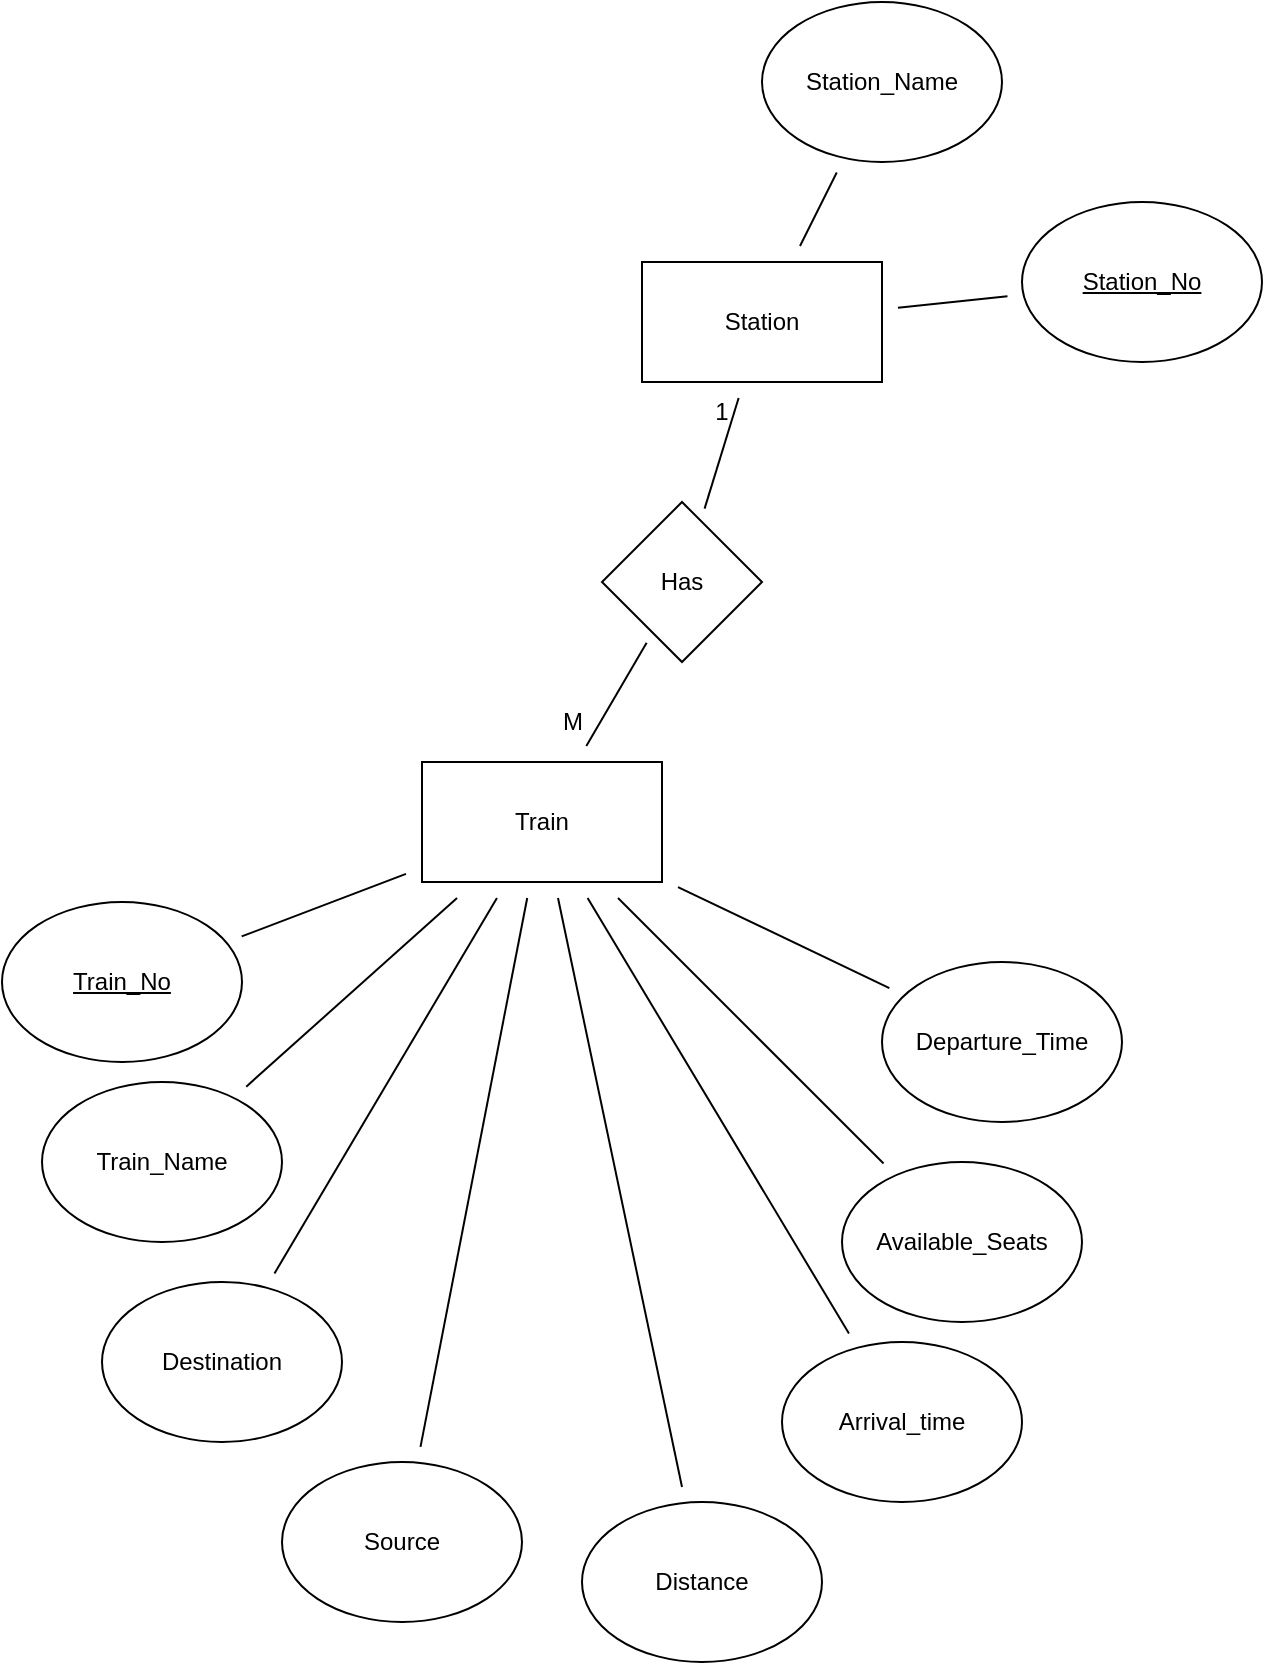 <mxfile version="18.0.1" type="github">
  <diagram id="R2lEEEUBdFMjLlhIrx00" name="Page-1">
    <mxGraphModel dx="770" dy="781" grid="1" gridSize="10" guides="1" tooltips="1" connect="1" arrows="1" fold="1" page="1" pageScale="1" pageWidth="2000" pageHeight="2336" math="0" shadow="0" extFonts="Permanent Marker^https://fonts.googleapis.com/css?family=Permanent+Marker">
      <root>
        <mxCell id="0" />
        <mxCell id="1" parent="0" />
        <mxCell id="qXGRHOwea9Z-HIbD4cqm-10" style="endArrow=none;html=1;rounded=0;sourcePerimeterSpacing=8;targetPerimeterSpacing=8;" edge="1" parent="1" source="qXGRHOwea9Z-HIbD4cqm-1" target="qXGRHOwea9Z-HIbD4cqm-8">
          <mxGeometry relative="1" as="geometry" />
        </mxCell>
        <mxCell id="qXGRHOwea9Z-HIbD4cqm-12" style="endArrow=none;html=1;rounded=0;sourcePerimeterSpacing=8;targetPerimeterSpacing=8;" edge="1" parent="1" source="qXGRHOwea9Z-HIbD4cqm-1" target="qXGRHOwea9Z-HIbD4cqm-3">
          <mxGeometry relative="1" as="geometry" />
        </mxCell>
        <mxCell id="qXGRHOwea9Z-HIbD4cqm-13" style="endArrow=none;html=1;rounded=0;sourcePerimeterSpacing=8;targetPerimeterSpacing=8;" edge="1" parent="1" source="qXGRHOwea9Z-HIbD4cqm-1" target="qXGRHOwea9Z-HIbD4cqm-9">
          <mxGeometry relative="1" as="geometry" />
        </mxCell>
        <mxCell id="qXGRHOwea9Z-HIbD4cqm-14" style="endArrow=none;html=1;rounded=0;sourcePerimeterSpacing=8;targetPerimeterSpacing=8;" edge="1" parent="1" source="qXGRHOwea9Z-HIbD4cqm-1" target="qXGRHOwea9Z-HIbD4cqm-7">
          <mxGeometry relative="1" as="geometry" />
        </mxCell>
        <mxCell id="qXGRHOwea9Z-HIbD4cqm-15" style="endArrow=none;html=1;rounded=0;sourcePerimeterSpacing=8;targetPerimeterSpacing=8;" edge="1" parent="1" source="qXGRHOwea9Z-HIbD4cqm-1" target="qXGRHOwea9Z-HIbD4cqm-2">
          <mxGeometry relative="1" as="geometry" />
        </mxCell>
        <mxCell id="qXGRHOwea9Z-HIbD4cqm-16" style="endArrow=none;html=1;rounded=0;sourcePerimeterSpacing=8;targetPerimeterSpacing=8;" edge="1" parent="1" source="qXGRHOwea9Z-HIbD4cqm-1" target="qXGRHOwea9Z-HIbD4cqm-5">
          <mxGeometry relative="1" as="geometry" />
        </mxCell>
        <mxCell id="qXGRHOwea9Z-HIbD4cqm-17" style="endArrow=none;html=1;rounded=0;sourcePerimeterSpacing=8;targetPerimeterSpacing=8;" edge="1" parent="1" source="qXGRHOwea9Z-HIbD4cqm-1" target="qXGRHOwea9Z-HIbD4cqm-6">
          <mxGeometry relative="1" as="geometry" />
        </mxCell>
        <mxCell id="qXGRHOwea9Z-HIbD4cqm-23" style="endArrow=none;html=1;rounded=0;sourcePerimeterSpacing=8;targetPerimeterSpacing=8;" edge="1" parent="1" source="qXGRHOwea9Z-HIbD4cqm-1" target="qXGRHOwea9Z-HIbD4cqm-4">
          <mxGeometry relative="1" as="geometry" />
        </mxCell>
        <mxCell id="qXGRHOwea9Z-HIbD4cqm-30" style="endArrow=none;html=1;rounded=0;sourcePerimeterSpacing=8;targetPerimeterSpacing=8;" edge="1" parent="1" source="qXGRHOwea9Z-HIbD4cqm-1" target="qXGRHOwea9Z-HIbD4cqm-29">
          <mxGeometry relative="1" as="geometry" />
        </mxCell>
        <UserObject label="Train" tooltip="endArrow=none;html=1;rounded=0;sourcePerimeterSpacing=8;targetPerimeterSpacing=8;" id="qXGRHOwea9Z-HIbD4cqm-1">
          <mxCell style="rounded=0;whiteSpace=wrap;html=1;hachureGap=4;" vertex="1" parent="1">
            <mxGeometry x="1030" y="810" width="120" height="60" as="geometry" />
          </mxCell>
        </UserObject>
        <mxCell id="qXGRHOwea9Z-HIbD4cqm-2" value="Arrival_time" style="ellipse;whiteSpace=wrap;html=1;hachureGap=4;" vertex="1" parent="1">
          <mxGeometry x="1210" y="1100" width="120" height="80" as="geometry" />
        </mxCell>
        <mxCell id="qXGRHOwea9Z-HIbD4cqm-3" value="Source" style="ellipse;whiteSpace=wrap;html=1;hachureGap=4;" vertex="1" parent="1">
          <mxGeometry x="960" y="1160" width="120" height="80" as="geometry" />
        </mxCell>
        <mxCell id="qXGRHOwea9Z-HIbD4cqm-4" value="Destination" style="ellipse;whiteSpace=wrap;html=1;hachureGap=4;" vertex="1" parent="1">
          <mxGeometry x="870" y="1070" width="120" height="80" as="geometry" />
        </mxCell>
        <mxCell id="qXGRHOwea9Z-HIbD4cqm-5" value="Available_Seats" style="ellipse;whiteSpace=wrap;html=1;hachureGap=4;" vertex="1" parent="1">
          <mxGeometry x="1240" y="1010" width="120" height="80" as="geometry" />
        </mxCell>
        <mxCell id="qXGRHOwea9Z-HIbD4cqm-6" value="Departure_Time" style="ellipse;whiteSpace=wrap;html=1;hachureGap=4;" vertex="1" parent="1">
          <mxGeometry x="1260" y="910" width="120" height="80" as="geometry" />
        </mxCell>
        <mxCell id="qXGRHOwea9Z-HIbD4cqm-7" value="Distance" style="ellipse;whiteSpace=wrap;html=1;hachureGap=4;" vertex="1" parent="1">
          <mxGeometry x="1110" y="1180" width="120" height="80" as="geometry" />
        </mxCell>
        <mxCell id="qXGRHOwea9Z-HIbD4cqm-8" value="Train_Name" style="ellipse;whiteSpace=wrap;html=1;hachureGap=4;" vertex="1" parent="1">
          <mxGeometry x="840" y="970" width="120" height="80" as="geometry" />
        </mxCell>
        <object label="&lt;u&gt;Train_No&lt;/u&gt;" id="qXGRHOwea9Z-HIbD4cqm-9">
          <mxCell style="ellipse;whiteSpace=wrap;html=1;hachureGap=4;" vertex="1" parent="1">
            <mxGeometry x="820" y="880" width="120" height="80" as="geometry" />
          </mxCell>
        </object>
        <mxCell id="qXGRHOwea9Z-HIbD4cqm-27" style="endArrow=none;html=1;rounded=0;sourcePerimeterSpacing=8;targetPerimeterSpacing=8;" edge="1" parent="1" source="qXGRHOwea9Z-HIbD4cqm-21" target="qXGRHOwea9Z-HIbD4cqm-26">
          <mxGeometry relative="1" as="geometry" />
        </mxCell>
        <mxCell id="qXGRHOwea9Z-HIbD4cqm-28" style="endArrow=none;html=1;rounded=0;sourcePerimeterSpacing=8;targetPerimeterSpacing=8;" edge="1" parent="1" source="qXGRHOwea9Z-HIbD4cqm-21" target="qXGRHOwea9Z-HIbD4cqm-25">
          <mxGeometry relative="1" as="geometry" />
        </mxCell>
        <mxCell id="qXGRHOwea9Z-HIbD4cqm-21" value="Station" style="rounded=0;whiteSpace=wrap;html=1;hachureGap=4;" vertex="1" parent="1">
          <mxGeometry x="1140" y="560" width="120" height="60" as="geometry" />
        </mxCell>
        <mxCell id="qXGRHOwea9Z-HIbD4cqm-25" value="&lt;u&gt;Station_No&lt;/u&gt;" style="ellipse;whiteSpace=wrap;html=1;hachureGap=4;" vertex="1" parent="1">
          <mxGeometry x="1330" y="530" width="120" height="80" as="geometry" />
        </mxCell>
        <mxCell id="qXGRHOwea9Z-HIbD4cqm-26" value="Station_Name" style="ellipse;whiteSpace=wrap;html=1;hachureGap=4;" vertex="1" parent="1">
          <mxGeometry x="1200" y="430" width="120" height="80" as="geometry" />
        </mxCell>
        <mxCell id="qXGRHOwea9Z-HIbD4cqm-31" style="endArrow=none;html=1;rounded=0;sourcePerimeterSpacing=8;targetPerimeterSpacing=8;" edge="1" parent="1" source="qXGRHOwea9Z-HIbD4cqm-29" target="qXGRHOwea9Z-HIbD4cqm-21">
          <mxGeometry relative="1" as="geometry" />
        </mxCell>
        <mxCell id="qXGRHOwea9Z-HIbD4cqm-29" value="Has" style="rhombus;whiteSpace=wrap;html=1;hachureGap=4;" vertex="1" parent="1">
          <mxGeometry x="1120" y="680" width="80" height="80" as="geometry" />
        </mxCell>
        <mxCell id="qXGRHOwea9Z-HIbD4cqm-32" value="1" style="text;strokeColor=none;fillColor=none;html=1;align=center;verticalAlign=middle;whiteSpace=wrap;rounded=0;hachureGap=4;" vertex="1" parent="1">
          <mxGeometry x="1150" y="620" width="60" height="30" as="geometry" />
        </mxCell>
        <mxCell id="qXGRHOwea9Z-HIbD4cqm-44" value="M" style="text;html=1;align=center;verticalAlign=middle;resizable=0;points=[];autosize=1;strokeColor=none;fillColor=none;hachureGap=4;" vertex="1" parent="1">
          <mxGeometry x="1090" y="780" width="30" height="20" as="geometry" />
        </mxCell>
      </root>
    </mxGraphModel>
  </diagram>
</mxfile>
